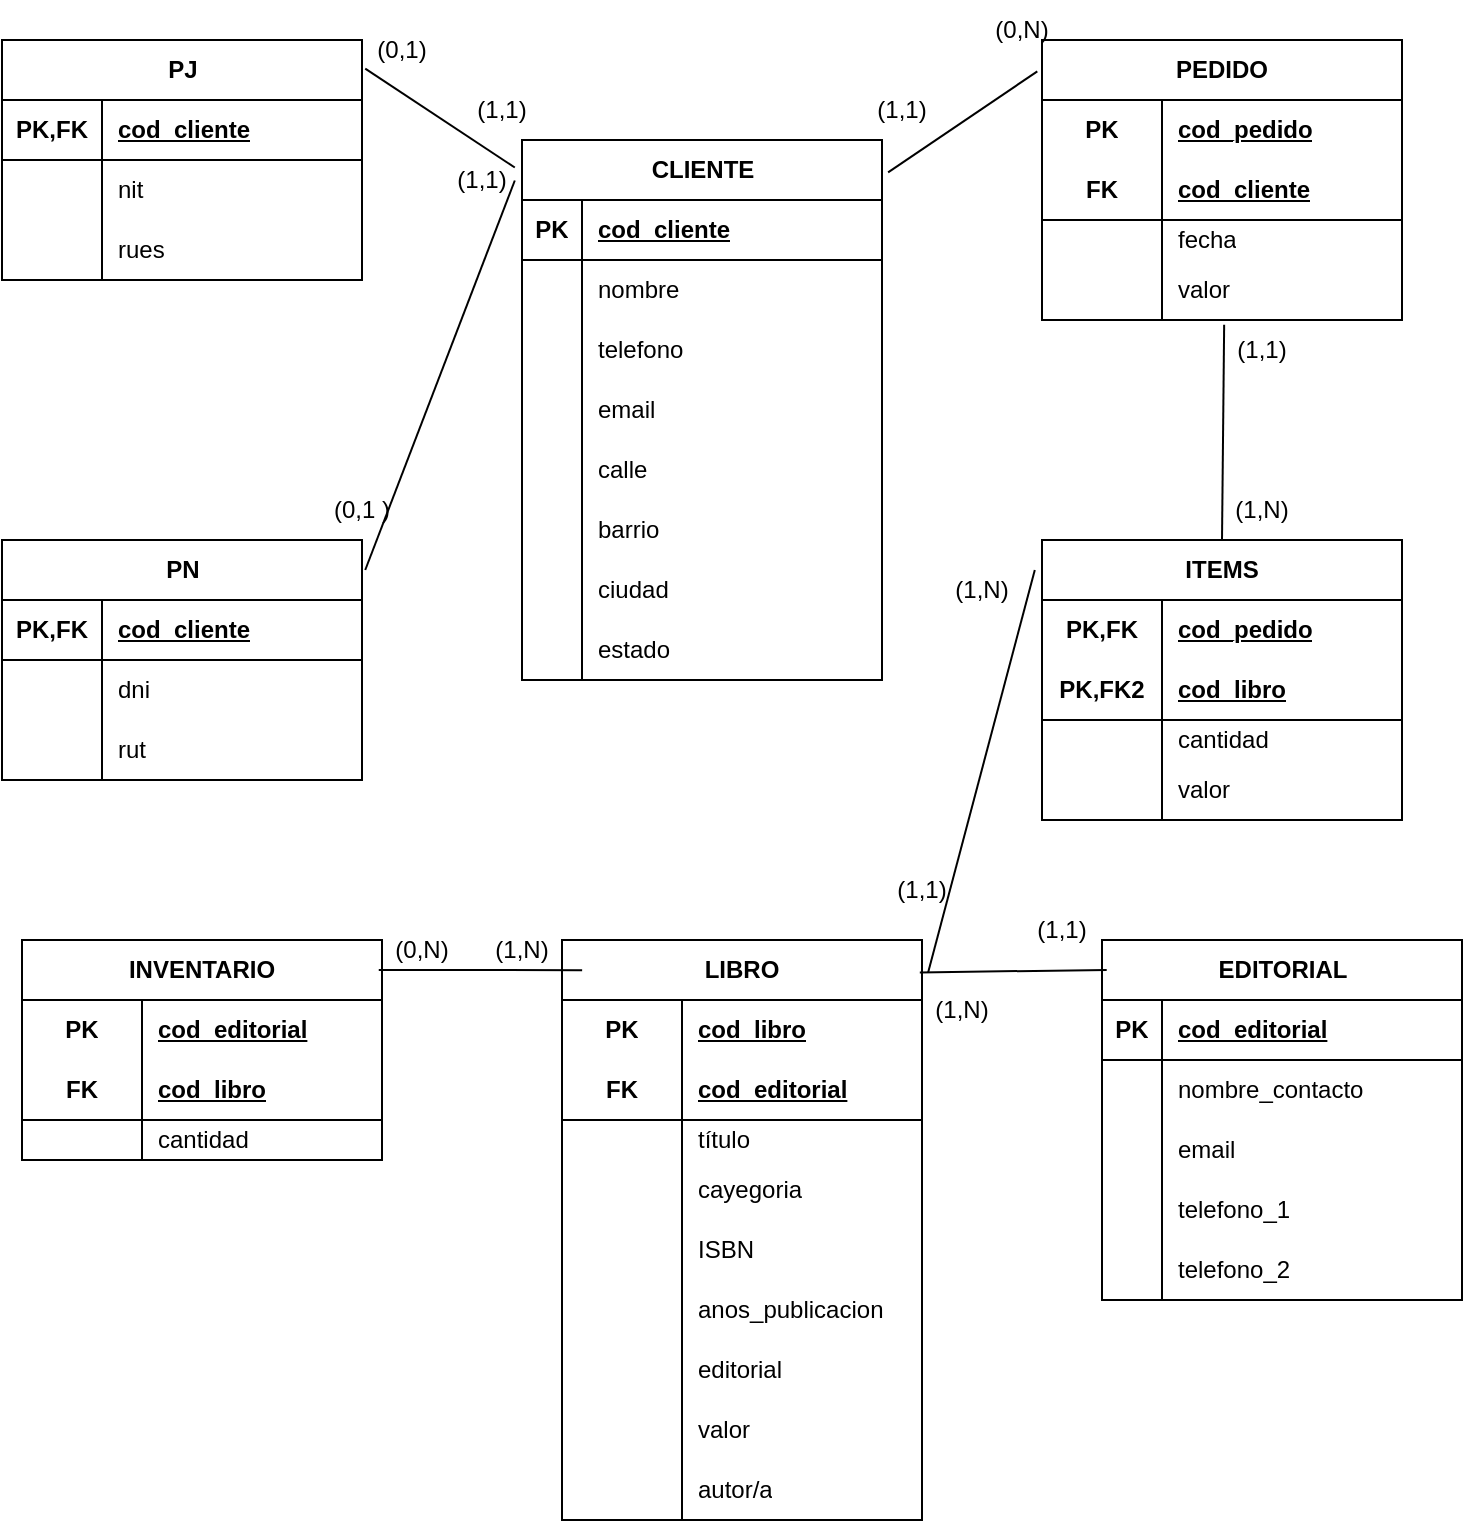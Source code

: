 <mxfile version="28.0.9">
  <diagram name="Página-1" id="oWGgOqXG4Uks6V0pX7O-">
    <mxGraphModel dx="1171" dy="1021" grid="1" gridSize="10" guides="1" tooltips="1" connect="1" arrows="1" fold="1" page="1" pageScale="1" pageWidth="827" pageHeight="1169" math="0" shadow="0">
      <root>
        <mxCell id="0" />
        <mxCell id="1" parent="0" />
        <mxCell id="jvteJVhGl-BHIWlicKoa-1" value="CLIENTE" style="shape=table;startSize=30;container=1;collapsible=1;childLayout=tableLayout;fixedRows=1;rowLines=0;fontStyle=1;align=center;resizeLast=1;html=1;" parent="1" vertex="1">
          <mxGeometry x="330" y="280" width="180" height="270" as="geometry" />
        </mxCell>
        <mxCell id="jvteJVhGl-BHIWlicKoa-2" value="" style="shape=tableRow;horizontal=0;startSize=0;swimlaneHead=0;swimlaneBody=0;fillColor=none;collapsible=0;dropTarget=0;points=[[0,0.5],[1,0.5]];portConstraint=eastwest;top=0;left=0;right=0;bottom=1;" parent="jvteJVhGl-BHIWlicKoa-1" vertex="1">
          <mxGeometry y="30" width="180" height="30" as="geometry" />
        </mxCell>
        <mxCell id="jvteJVhGl-BHIWlicKoa-3" value="PK" style="shape=partialRectangle;connectable=0;fillColor=none;top=0;left=0;bottom=0;right=0;fontStyle=1;overflow=hidden;whiteSpace=wrap;html=1;" parent="jvteJVhGl-BHIWlicKoa-2" vertex="1">
          <mxGeometry width="30" height="30" as="geometry">
            <mxRectangle width="30" height="30" as="alternateBounds" />
          </mxGeometry>
        </mxCell>
        <mxCell id="jvteJVhGl-BHIWlicKoa-4" value="cod_cliente" style="shape=partialRectangle;connectable=0;fillColor=none;top=0;left=0;bottom=0;right=0;align=left;spacingLeft=6;fontStyle=5;overflow=hidden;whiteSpace=wrap;html=1;" parent="jvteJVhGl-BHIWlicKoa-2" vertex="1">
          <mxGeometry x="30" width="150" height="30" as="geometry">
            <mxRectangle width="150" height="30" as="alternateBounds" />
          </mxGeometry>
        </mxCell>
        <mxCell id="jvteJVhGl-BHIWlicKoa-5" value="" style="shape=tableRow;horizontal=0;startSize=0;swimlaneHead=0;swimlaneBody=0;fillColor=none;collapsible=0;dropTarget=0;points=[[0,0.5],[1,0.5]];portConstraint=eastwest;top=0;left=0;right=0;bottom=0;" parent="jvteJVhGl-BHIWlicKoa-1" vertex="1">
          <mxGeometry y="60" width="180" height="30" as="geometry" />
        </mxCell>
        <mxCell id="jvteJVhGl-BHIWlicKoa-6" value="" style="shape=partialRectangle;connectable=0;fillColor=none;top=0;left=0;bottom=0;right=0;editable=1;overflow=hidden;whiteSpace=wrap;html=1;" parent="jvteJVhGl-BHIWlicKoa-5" vertex="1">
          <mxGeometry width="30" height="30" as="geometry">
            <mxRectangle width="30" height="30" as="alternateBounds" />
          </mxGeometry>
        </mxCell>
        <mxCell id="jvteJVhGl-BHIWlicKoa-7" value="nombre" style="shape=partialRectangle;connectable=0;fillColor=none;top=0;left=0;bottom=0;right=0;align=left;spacingLeft=6;overflow=hidden;whiteSpace=wrap;html=1;" parent="jvteJVhGl-BHIWlicKoa-5" vertex="1">
          <mxGeometry x="30" width="150" height="30" as="geometry">
            <mxRectangle width="150" height="30" as="alternateBounds" />
          </mxGeometry>
        </mxCell>
        <mxCell id="jvteJVhGl-BHIWlicKoa-8" value="" style="shape=tableRow;horizontal=0;startSize=0;swimlaneHead=0;swimlaneBody=0;fillColor=none;collapsible=0;dropTarget=0;points=[[0,0.5],[1,0.5]];portConstraint=eastwest;top=0;left=0;right=0;bottom=0;" parent="jvteJVhGl-BHIWlicKoa-1" vertex="1">
          <mxGeometry y="90" width="180" height="30" as="geometry" />
        </mxCell>
        <mxCell id="jvteJVhGl-BHIWlicKoa-9" value="" style="shape=partialRectangle;connectable=0;fillColor=none;top=0;left=0;bottom=0;right=0;editable=1;overflow=hidden;whiteSpace=wrap;html=1;" parent="jvteJVhGl-BHIWlicKoa-8" vertex="1">
          <mxGeometry width="30" height="30" as="geometry">
            <mxRectangle width="30" height="30" as="alternateBounds" />
          </mxGeometry>
        </mxCell>
        <mxCell id="jvteJVhGl-BHIWlicKoa-10" value="telefono" style="shape=partialRectangle;connectable=0;fillColor=none;top=0;left=0;bottom=0;right=0;align=left;spacingLeft=6;overflow=hidden;whiteSpace=wrap;html=1;" parent="jvteJVhGl-BHIWlicKoa-8" vertex="1">
          <mxGeometry x="30" width="150" height="30" as="geometry">
            <mxRectangle width="150" height="30" as="alternateBounds" />
          </mxGeometry>
        </mxCell>
        <mxCell id="jvteJVhGl-BHIWlicKoa-11" value="" style="shape=tableRow;horizontal=0;startSize=0;swimlaneHead=0;swimlaneBody=0;fillColor=none;collapsible=0;dropTarget=0;points=[[0,0.5],[1,0.5]];portConstraint=eastwest;top=0;left=0;right=0;bottom=0;" parent="jvteJVhGl-BHIWlicKoa-1" vertex="1">
          <mxGeometry y="120" width="180" height="30" as="geometry" />
        </mxCell>
        <mxCell id="jvteJVhGl-BHIWlicKoa-12" value="" style="shape=partialRectangle;connectable=0;fillColor=none;top=0;left=0;bottom=0;right=0;editable=1;overflow=hidden;whiteSpace=wrap;html=1;" parent="jvteJVhGl-BHIWlicKoa-11" vertex="1">
          <mxGeometry width="30" height="30" as="geometry">
            <mxRectangle width="30" height="30" as="alternateBounds" />
          </mxGeometry>
        </mxCell>
        <mxCell id="jvteJVhGl-BHIWlicKoa-13" value="email" style="shape=partialRectangle;connectable=0;fillColor=none;top=0;left=0;bottom=0;right=0;align=left;spacingLeft=6;overflow=hidden;whiteSpace=wrap;html=1;" parent="jvteJVhGl-BHIWlicKoa-11" vertex="1">
          <mxGeometry x="30" width="150" height="30" as="geometry">
            <mxRectangle width="150" height="30" as="alternateBounds" />
          </mxGeometry>
        </mxCell>
        <mxCell id="jvteJVhGl-BHIWlicKoa-14" style="shape=tableRow;horizontal=0;startSize=0;swimlaneHead=0;swimlaneBody=0;fillColor=none;collapsible=0;dropTarget=0;points=[[0,0.5],[1,0.5]];portConstraint=eastwest;top=0;left=0;right=0;bottom=0;" parent="jvteJVhGl-BHIWlicKoa-1" vertex="1">
          <mxGeometry y="150" width="180" height="30" as="geometry" />
        </mxCell>
        <mxCell id="jvteJVhGl-BHIWlicKoa-15" style="shape=partialRectangle;connectable=0;fillColor=none;top=0;left=0;bottom=0;right=0;editable=1;overflow=hidden;whiteSpace=wrap;html=1;" parent="jvteJVhGl-BHIWlicKoa-14" vertex="1">
          <mxGeometry width="30" height="30" as="geometry">
            <mxRectangle width="30" height="30" as="alternateBounds" />
          </mxGeometry>
        </mxCell>
        <mxCell id="jvteJVhGl-BHIWlicKoa-16" value="calle" style="shape=partialRectangle;connectable=0;fillColor=none;top=0;left=0;bottom=0;right=0;align=left;spacingLeft=6;overflow=hidden;whiteSpace=wrap;html=1;" parent="jvteJVhGl-BHIWlicKoa-14" vertex="1">
          <mxGeometry x="30" width="150" height="30" as="geometry">
            <mxRectangle width="150" height="30" as="alternateBounds" />
          </mxGeometry>
        </mxCell>
        <mxCell id="jvteJVhGl-BHIWlicKoa-17" style="shape=tableRow;horizontal=0;startSize=0;swimlaneHead=0;swimlaneBody=0;fillColor=none;collapsible=0;dropTarget=0;points=[[0,0.5],[1,0.5]];portConstraint=eastwest;top=0;left=0;right=0;bottom=0;" parent="jvteJVhGl-BHIWlicKoa-1" vertex="1">
          <mxGeometry y="180" width="180" height="30" as="geometry" />
        </mxCell>
        <mxCell id="jvteJVhGl-BHIWlicKoa-18" style="shape=partialRectangle;connectable=0;fillColor=none;top=0;left=0;bottom=0;right=0;editable=1;overflow=hidden;whiteSpace=wrap;html=1;" parent="jvteJVhGl-BHIWlicKoa-17" vertex="1">
          <mxGeometry width="30" height="30" as="geometry">
            <mxRectangle width="30" height="30" as="alternateBounds" />
          </mxGeometry>
        </mxCell>
        <mxCell id="jvteJVhGl-BHIWlicKoa-19" value="barrio" style="shape=partialRectangle;connectable=0;fillColor=none;top=0;left=0;bottom=0;right=0;align=left;spacingLeft=6;overflow=hidden;whiteSpace=wrap;html=1;" parent="jvteJVhGl-BHIWlicKoa-17" vertex="1">
          <mxGeometry x="30" width="150" height="30" as="geometry">
            <mxRectangle width="150" height="30" as="alternateBounds" />
          </mxGeometry>
        </mxCell>
        <mxCell id="jvteJVhGl-BHIWlicKoa-20" style="shape=tableRow;horizontal=0;startSize=0;swimlaneHead=0;swimlaneBody=0;fillColor=none;collapsible=0;dropTarget=0;points=[[0,0.5],[1,0.5]];portConstraint=eastwest;top=0;left=0;right=0;bottom=0;" parent="jvteJVhGl-BHIWlicKoa-1" vertex="1">
          <mxGeometry y="210" width="180" height="30" as="geometry" />
        </mxCell>
        <mxCell id="jvteJVhGl-BHIWlicKoa-21" style="shape=partialRectangle;connectable=0;fillColor=none;top=0;left=0;bottom=0;right=0;editable=1;overflow=hidden;whiteSpace=wrap;html=1;" parent="jvteJVhGl-BHIWlicKoa-20" vertex="1">
          <mxGeometry width="30" height="30" as="geometry">
            <mxRectangle width="30" height="30" as="alternateBounds" />
          </mxGeometry>
        </mxCell>
        <mxCell id="jvteJVhGl-BHIWlicKoa-22" value="ciudad" style="shape=partialRectangle;connectable=0;fillColor=none;top=0;left=0;bottom=0;right=0;align=left;spacingLeft=6;overflow=hidden;whiteSpace=wrap;html=1;" parent="jvteJVhGl-BHIWlicKoa-20" vertex="1">
          <mxGeometry x="30" width="150" height="30" as="geometry">
            <mxRectangle width="150" height="30" as="alternateBounds" />
          </mxGeometry>
        </mxCell>
        <mxCell id="jvteJVhGl-BHIWlicKoa-23" style="shape=tableRow;horizontal=0;startSize=0;swimlaneHead=0;swimlaneBody=0;fillColor=none;collapsible=0;dropTarget=0;points=[[0,0.5],[1,0.5]];portConstraint=eastwest;top=0;left=0;right=0;bottom=0;" parent="jvteJVhGl-BHIWlicKoa-1" vertex="1">
          <mxGeometry y="240" width="180" height="30" as="geometry" />
        </mxCell>
        <mxCell id="jvteJVhGl-BHIWlicKoa-24" style="shape=partialRectangle;connectable=0;fillColor=none;top=0;left=0;bottom=0;right=0;editable=1;overflow=hidden;whiteSpace=wrap;html=1;" parent="jvteJVhGl-BHIWlicKoa-23" vertex="1">
          <mxGeometry width="30" height="30" as="geometry">
            <mxRectangle width="30" height="30" as="alternateBounds" />
          </mxGeometry>
        </mxCell>
        <mxCell id="jvteJVhGl-BHIWlicKoa-25" value="estado" style="shape=partialRectangle;connectable=0;fillColor=none;top=0;left=0;bottom=0;right=0;align=left;spacingLeft=6;overflow=hidden;whiteSpace=wrap;html=1;" parent="jvteJVhGl-BHIWlicKoa-23" vertex="1">
          <mxGeometry x="30" width="150" height="30" as="geometry">
            <mxRectangle width="150" height="30" as="alternateBounds" />
          </mxGeometry>
        </mxCell>
        <mxCell id="jvteJVhGl-BHIWlicKoa-26" value="EDITORIAL" style="shape=table;startSize=30;container=1;collapsible=1;childLayout=tableLayout;fixedRows=1;rowLines=0;fontStyle=1;align=center;resizeLast=1;html=1;" parent="1" vertex="1">
          <mxGeometry x="620" y="680" width="180" height="180" as="geometry" />
        </mxCell>
        <mxCell id="jvteJVhGl-BHIWlicKoa-27" value="" style="shape=tableRow;horizontal=0;startSize=0;swimlaneHead=0;swimlaneBody=0;fillColor=none;collapsible=0;dropTarget=0;points=[[0,0.5],[1,0.5]];portConstraint=eastwest;top=0;left=0;right=0;bottom=1;" parent="jvteJVhGl-BHIWlicKoa-26" vertex="1">
          <mxGeometry y="30" width="180" height="30" as="geometry" />
        </mxCell>
        <mxCell id="jvteJVhGl-BHIWlicKoa-28" value="PK" style="shape=partialRectangle;connectable=0;fillColor=none;top=0;left=0;bottom=0;right=0;fontStyle=1;overflow=hidden;whiteSpace=wrap;html=1;" parent="jvteJVhGl-BHIWlicKoa-27" vertex="1">
          <mxGeometry width="30" height="30" as="geometry">
            <mxRectangle width="30" height="30" as="alternateBounds" />
          </mxGeometry>
        </mxCell>
        <mxCell id="jvteJVhGl-BHIWlicKoa-29" value="cod_editorial" style="shape=partialRectangle;connectable=0;fillColor=none;top=0;left=0;bottom=0;right=0;align=left;spacingLeft=6;fontStyle=5;overflow=hidden;whiteSpace=wrap;html=1;" parent="jvteJVhGl-BHIWlicKoa-27" vertex="1">
          <mxGeometry x="30" width="150" height="30" as="geometry">
            <mxRectangle width="150" height="30" as="alternateBounds" />
          </mxGeometry>
        </mxCell>
        <mxCell id="jvteJVhGl-BHIWlicKoa-30" value="" style="shape=tableRow;horizontal=0;startSize=0;swimlaneHead=0;swimlaneBody=0;fillColor=none;collapsible=0;dropTarget=0;points=[[0,0.5],[1,0.5]];portConstraint=eastwest;top=0;left=0;right=0;bottom=0;" parent="jvteJVhGl-BHIWlicKoa-26" vertex="1">
          <mxGeometry y="60" width="180" height="30" as="geometry" />
        </mxCell>
        <mxCell id="jvteJVhGl-BHIWlicKoa-31" value="" style="shape=partialRectangle;connectable=0;fillColor=none;top=0;left=0;bottom=0;right=0;editable=1;overflow=hidden;whiteSpace=wrap;html=1;" parent="jvteJVhGl-BHIWlicKoa-30" vertex="1">
          <mxGeometry width="30" height="30" as="geometry">
            <mxRectangle width="30" height="30" as="alternateBounds" />
          </mxGeometry>
        </mxCell>
        <mxCell id="jvteJVhGl-BHIWlicKoa-32" value="nombre_contacto" style="shape=partialRectangle;connectable=0;fillColor=none;top=0;left=0;bottom=0;right=0;align=left;spacingLeft=6;overflow=hidden;whiteSpace=wrap;html=1;" parent="jvteJVhGl-BHIWlicKoa-30" vertex="1">
          <mxGeometry x="30" width="150" height="30" as="geometry">
            <mxRectangle width="150" height="30" as="alternateBounds" />
          </mxGeometry>
        </mxCell>
        <mxCell id="jvteJVhGl-BHIWlicKoa-33" value="" style="shape=tableRow;horizontal=0;startSize=0;swimlaneHead=0;swimlaneBody=0;fillColor=none;collapsible=0;dropTarget=0;points=[[0,0.5],[1,0.5]];portConstraint=eastwest;top=0;left=0;right=0;bottom=0;" parent="jvteJVhGl-BHIWlicKoa-26" vertex="1">
          <mxGeometry y="90" width="180" height="30" as="geometry" />
        </mxCell>
        <mxCell id="jvteJVhGl-BHIWlicKoa-34" value="" style="shape=partialRectangle;connectable=0;fillColor=none;top=0;left=0;bottom=0;right=0;editable=1;overflow=hidden;whiteSpace=wrap;html=1;" parent="jvteJVhGl-BHIWlicKoa-33" vertex="1">
          <mxGeometry width="30" height="30" as="geometry">
            <mxRectangle width="30" height="30" as="alternateBounds" />
          </mxGeometry>
        </mxCell>
        <mxCell id="jvteJVhGl-BHIWlicKoa-35" value="email" style="shape=partialRectangle;connectable=0;fillColor=none;top=0;left=0;bottom=0;right=0;align=left;spacingLeft=6;overflow=hidden;whiteSpace=wrap;html=1;" parent="jvteJVhGl-BHIWlicKoa-33" vertex="1">
          <mxGeometry x="30" width="150" height="30" as="geometry">
            <mxRectangle width="150" height="30" as="alternateBounds" />
          </mxGeometry>
        </mxCell>
        <mxCell id="jvteJVhGl-BHIWlicKoa-36" value="" style="shape=tableRow;horizontal=0;startSize=0;swimlaneHead=0;swimlaneBody=0;fillColor=none;collapsible=0;dropTarget=0;points=[[0,0.5],[1,0.5]];portConstraint=eastwest;top=0;left=0;right=0;bottom=0;" parent="jvteJVhGl-BHIWlicKoa-26" vertex="1">
          <mxGeometry y="120" width="180" height="30" as="geometry" />
        </mxCell>
        <mxCell id="jvteJVhGl-BHIWlicKoa-37" value="" style="shape=partialRectangle;connectable=0;fillColor=none;top=0;left=0;bottom=0;right=0;editable=1;overflow=hidden;whiteSpace=wrap;html=1;" parent="jvteJVhGl-BHIWlicKoa-36" vertex="1">
          <mxGeometry width="30" height="30" as="geometry">
            <mxRectangle width="30" height="30" as="alternateBounds" />
          </mxGeometry>
        </mxCell>
        <mxCell id="jvteJVhGl-BHIWlicKoa-38" value="telefono_1" style="shape=partialRectangle;connectable=0;fillColor=none;top=0;left=0;bottom=0;right=0;align=left;spacingLeft=6;overflow=hidden;whiteSpace=wrap;html=1;" parent="jvteJVhGl-BHIWlicKoa-36" vertex="1">
          <mxGeometry x="30" width="150" height="30" as="geometry">
            <mxRectangle width="150" height="30" as="alternateBounds" />
          </mxGeometry>
        </mxCell>
        <mxCell id="jvteJVhGl-BHIWlicKoa-39" style="shape=tableRow;horizontal=0;startSize=0;swimlaneHead=0;swimlaneBody=0;fillColor=none;collapsible=0;dropTarget=0;points=[[0,0.5],[1,0.5]];portConstraint=eastwest;top=0;left=0;right=0;bottom=0;" parent="jvteJVhGl-BHIWlicKoa-26" vertex="1">
          <mxGeometry y="150" width="180" height="30" as="geometry" />
        </mxCell>
        <mxCell id="jvteJVhGl-BHIWlicKoa-40" style="shape=partialRectangle;connectable=0;fillColor=none;top=0;left=0;bottom=0;right=0;editable=1;overflow=hidden;whiteSpace=wrap;html=1;" parent="jvteJVhGl-BHIWlicKoa-39" vertex="1">
          <mxGeometry width="30" height="30" as="geometry">
            <mxRectangle width="30" height="30" as="alternateBounds" />
          </mxGeometry>
        </mxCell>
        <mxCell id="jvteJVhGl-BHIWlicKoa-41" value="telefono_2" style="shape=partialRectangle;connectable=0;fillColor=none;top=0;left=0;bottom=0;right=0;align=left;spacingLeft=6;overflow=hidden;whiteSpace=wrap;html=1;" parent="jvteJVhGl-BHIWlicKoa-39" vertex="1">
          <mxGeometry x="30" width="150" height="30" as="geometry">
            <mxRectangle width="150" height="30" as="alternateBounds" />
          </mxGeometry>
        </mxCell>
        <mxCell id="JFJkY_4xg85erCqW98FV-1" value="PEDIDO" style="shape=table;startSize=30;container=1;collapsible=1;childLayout=tableLayout;fixedRows=1;rowLines=0;fontStyle=1;align=center;resizeLast=1;html=1;whiteSpace=wrap;" parent="1" vertex="1">
          <mxGeometry x="590" y="230" width="180" height="140" as="geometry" />
        </mxCell>
        <mxCell id="JFJkY_4xg85erCqW98FV-2" value="" style="shape=tableRow;horizontal=0;startSize=0;swimlaneHead=0;swimlaneBody=0;fillColor=none;collapsible=0;dropTarget=0;points=[[0,0.5],[1,0.5]];portConstraint=eastwest;top=0;left=0;right=0;bottom=0;html=1;" parent="JFJkY_4xg85erCqW98FV-1" vertex="1">
          <mxGeometry y="30" width="180" height="30" as="geometry" />
        </mxCell>
        <mxCell id="JFJkY_4xg85erCqW98FV-3" value="PK" style="shape=partialRectangle;connectable=0;fillColor=none;top=0;left=0;bottom=0;right=0;fontStyle=1;overflow=hidden;html=1;whiteSpace=wrap;" parent="JFJkY_4xg85erCqW98FV-2" vertex="1">
          <mxGeometry width="60" height="30" as="geometry">
            <mxRectangle width="60" height="30" as="alternateBounds" />
          </mxGeometry>
        </mxCell>
        <mxCell id="JFJkY_4xg85erCqW98FV-4" value="cod_pedido" style="shape=partialRectangle;connectable=0;fillColor=none;top=0;left=0;bottom=0;right=0;align=left;spacingLeft=6;fontStyle=5;overflow=hidden;html=1;whiteSpace=wrap;" parent="JFJkY_4xg85erCqW98FV-2" vertex="1">
          <mxGeometry x="60" width="120" height="30" as="geometry">
            <mxRectangle width="120" height="30" as="alternateBounds" />
          </mxGeometry>
        </mxCell>
        <mxCell id="JFJkY_4xg85erCqW98FV-5" value="" style="shape=tableRow;horizontal=0;startSize=0;swimlaneHead=0;swimlaneBody=0;fillColor=none;collapsible=0;dropTarget=0;points=[[0,0.5],[1,0.5]];portConstraint=eastwest;top=0;left=0;right=0;bottom=1;html=1;" parent="JFJkY_4xg85erCqW98FV-1" vertex="1">
          <mxGeometry y="60" width="180" height="30" as="geometry" />
        </mxCell>
        <mxCell id="JFJkY_4xg85erCqW98FV-6" value="FK" style="shape=partialRectangle;connectable=0;fillColor=none;top=0;left=0;bottom=0;right=0;fontStyle=1;overflow=hidden;html=1;whiteSpace=wrap;" parent="JFJkY_4xg85erCqW98FV-5" vertex="1">
          <mxGeometry width="60" height="30" as="geometry">
            <mxRectangle width="60" height="30" as="alternateBounds" />
          </mxGeometry>
        </mxCell>
        <mxCell id="JFJkY_4xg85erCqW98FV-7" value="cod_cliente" style="shape=partialRectangle;connectable=0;fillColor=none;top=0;left=0;bottom=0;right=0;align=left;spacingLeft=6;fontStyle=5;overflow=hidden;html=1;whiteSpace=wrap;" parent="JFJkY_4xg85erCqW98FV-5" vertex="1">
          <mxGeometry x="60" width="120" height="30" as="geometry">
            <mxRectangle width="120" height="30" as="alternateBounds" />
          </mxGeometry>
        </mxCell>
        <mxCell id="JFJkY_4xg85erCqW98FV-8" value="" style="shape=tableRow;horizontal=0;startSize=0;swimlaneHead=0;swimlaneBody=0;fillColor=none;collapsible=0;dropTarget=0;points=[[0,0.5],[1,0.5]];portConstraint=eastwest;top=0;left=0;right=0;bottom=0;html=1;" parent="JFJkY_4xg85erCqW98FV-1" vertex="1">
          <mxGeometry y="90" width="180" height="20" as="geometry" />
        </mxCell>
        <mxCell id="JFJkY_4xg85erCqW98FV-9" value="" style="shape=partialRectangle;connectable=0;fillColor=none;top=0;left=0;bottom=0;right=0;editable=1;overflow=hidden;html=1;whiteSpace=wrap;" parent="JFJkY_4xg85erCqW98FV-8" vertex="1">
          <mxGeometry width="60" height="20" as="geometry">
            <mxRectangle width="60" height="20" as="alternateBounds" />
          </mxGeometry>
        </mxCell>
        <mxCell id="JFJkY_4xg85erCqW98FV-10" value="fecha" style="shape=partialRectangle;connectable=0;fillColor=none;top=0;left=0;bottom=0;right=0;align=left;spacingLeft=6;overflow=hidden;html=1;whiteSpace=wrap;" parent="JFJkY_4xg85erCqW98FV-8" vertex="1">
          <mxGeometry x="60" width="120" height="20" as="geometry">
            <mxRectangle width="120" height="20" as="alternateBounds" />
          </mxGeometry>
        </mxCell>
        <mxCell id="JFJkY_4xg85erCqW98FV-11" value="" style="shape=tableRow;horizontal=0;startSize=0;swimlaneHead=0;swimlaneBody=0;fillColor=none;collapsible=0;dropTarget=0;points=[[0,0.5],[1,0.5]];portConstraint=eastwest;top=0;left=0;right=0;bottom=0;html=1;" parent="JFJkY_4xg85erCqW98FV-1" vertex="1">
          <mxGeometry y="110" width="180" height="30" as="geometry" />
        </mxCell>
        <mxCell id="JFJkY_4xg85erCqW98FV-12" value="" style="shape=partialRectangle;connectable=0;fillColor=none;top=0;left=0;bottom=0;right=0;editable=1;overflow=hidden;html=1;whiteSpace=wrap;" parent="JFJkY_4xg85erCqW98FV-11" vertex="1">
          <mxGeometry width="60" height="30" as="geometry">
            <mxRectangle width="60" height="30" as="alternateBounds" />
          </mxGeometry>
        </mxCell>
        <mxCell id="JFJkY_4xg85erCqW98FV-13" value="valor" style="shape=partialRectangle;connectable=0;fillColor=none;top=0;left=0;bottom=0;right=0;align=left;spacingLeft=6;overflow=hidden;html=1;whiteSpace=wrap;" parent="JFJkY_4xg85erCqW98FV-11" vertex="1">
          <mxGeometry x="60" width="120" height="30" as="geometry">
            <mxRectangle width="120" height="30" as="alternateBounds" />
          </mxGeometry>
        </mxCell>
        <mxCell id="JFJkY_4xg85erCqW98FV-14" value="LIBRO" style="shape=table;startSize=30;container=1;collapsible=1;childLayout=tableLayout;fixedRows=1;rowLines=0;fontStyle=1;align=center;resizeLast=1;html=1;whiteSpace=wrap;" parent="1" vertex="1">
          <mxGeometry x="350" y="680" width="180" height="290" as="geometry" />
        </mxCell>
        <mxCell id="JFJkY_4xg85erCqW98FV-15" value="" style="shape=tableRow;horizontal=0;startSize=0;swimlaneHead=0;swimlaneBody=0;fillColor=none;collapsible=0;dropTarget=0;points=[[0,0.5],[1,0.5]];portConstraint=eastwest;top=0;left=0;right=0;bottom=0;html=1;" parent="JFJkY_4xg85erCqW98FV-14" vertex="1">
          <mxGeometry y="30" width="180" height="30" as="geometry" />
        </mxCell>
        <mxCell id="JFJkY_4xg85erCqW98FV-16" value="PK" style="shape=partialRectangle;connectable=0;fillColor=none;top=0;left=0;bottom=0;right=0;fontStyle=1;overflow=hidden;html=1;whiteSpace=wrap;" parent="JFJkY_4xg85erCqW98FV-15" vertex="1">
          <mxGeometry width="60" height="30" as="geometry">
            <mxRectangle width="60" height="30" as="alternateBounds" />
          </mxGeometry>
        </mxCell>
        <mxCell id="JFJkY_4xg85erCqW98FV-17" value="cod_libro" style="shape=partialRectangle;connectable=0;fillColor=none;top=0;left=0;bottom=0;right=0;align=left;spacingLeft=6;fontStyle=5;overflow=hidden;html=1;whiteSpace=wrap;" parent="JFJkY_4xg85erCqW98FV-15" vertex="1">
          <mxGeometry x="60" width="120" height="30" as="geometry">
            <mxRectangle width="120" height="30" as="alternateBounds" />
          </mxGeometry>
        </mxCell>
        <mxCell id="JFJkY_4xg85erCqW98FV-18" value="" style="shape=tableRow;horizontal=0;startSize=0;swimlaneHead=0;swimlaneBody=0;fillColor=none;collapsible=0;dropTarget=0;points=[[0,0.5],[1,0.5]];portConstraint=eastwest;top=0;left=0;right=0;bottom=1;html=1;" parent="JFJkY_4xg85erCqW98FV-14" vertex="1">
          <mxGeometry y="60" width="180" height="30" as="geometry" />
        </mxCell>
        <mxCell id="JFJkY_4xg85erCqW98FV-19" value="FK" style="shape=partialRectangle;connectable=0;fillColor=none;top=0;left=0;bottom=0;right=0;fontStyle=1;overflow=hidden;html=1;whiteSpace=wrap;" parent="JFJkY_4xg85erCqW98FV-18" vertex="1">
          <mxGeometry width="60" height="30" as="geometry">
            <mxRectangle width="60" height="30" as="alternateBounds" />
          </mxGeometry>
        </mxCell>
        <mxCell id="JFJkY_4xg85erCqW98FV-20" value="cod_editorial" style="shape=partialRectangle;connectable=0;fillColor=none;top=0;left=0;bottom=0;right=0;align=left;spacingLeft=6;fontStyle=5;overflow=hidden;html=1;whiteSpace=wrap;" parent="JFJkY_4xg85erCqW98FV-18" vertex="1">
          <mxGeometry x="60" width="120" height="30" as="geometry">
            <mxRectangle width="120" height="30" as="alternateBounds" />
          </mxGeometry>
        </mxCell>
        <mxCell id="JFJkY_4xg85erCqW98FV-21" value="" style="shape=tableRow;horizontal=0;startSize=0;swimlaneHead=0;swimlaneBody=0;fillColor=none;collapsible=0;dropTarget=0;points=[[0,0.5],[1,0.5]];portConstraint=eastwest;top=0;left=0;right=0;bottom=0;html=1;" parent="JFJkY_4xg85erCqW98FV-14" vertex="1">
          <mxGeometry y="90" width="180" height="20" as="geometry" />
        </mxCell>
        <mxCell id="JFJkY_4xg85erCqW98FV-22" value="" style="shape=partialRectangle;connectable=0;fillColor=none;top=0;left=0;bottom=0;right=0;editable=1;overflow=hidden;html=1;whiteSpace=wrap;" parent="JFJkY_4xg85erCqW98FV-21" vertex="1">
          <mxGeometry width="60" height="20" as="geometry">
            <mxRectangle width="60" height="20" as="alternateBounds" />
          </mxGeometry>
        </mxCell>
        <mxCell id="JFJkY_4xg85erCqW98FV-23" value="título" style="shape=partialRectangle;connectable=0;fillColor=none;top=0;left=0;bottom=0;right=0;align=left;spacingLeft=6;overflow=hidden;html=1;whiteSpace=wrap;" parent="JFJkY_4xg85erCqW98FV-21" vertex="1">
          <mxGeometry x="60" width="120" height="20" as="geometry">
            <mxRectangle width="120" height="20" as="alternateBounds" />
          </mxGeometry>
        </mxCell>
        <mxCell id="JFJkY_4xg85erCqW98FV-24" value="" style="shape=tableRow;horizontal=0;startSize=0;swimlaneHead=0;swimlaneBody=0;fillColor=none;collapsible=0;dropTarget=0;points=[[0,0.5],[1,0.5]];portConstraint=eastwest;top=0;left=0;right=0;bottom=0;html=1;" parent="JFJkY_4xg85erCqW98FV-14" vertex="1">
          <mxGeometry y="110" width="180" height="30" as="geometry" />
        </mxCell>
        <mxCell id="JFJkY_4xg85erCqW98FV-25" value="" style="shape=partialRectangle;connectable=0;fillColor=none;top=0;left=0;bottom=0;right=0;editable=1;overflow=hidden;html=1;whiteSpace=wrap;" parent="JFJkY_4xg85erCqW98FV-24" vertex="1">
          <mxGeometry width="60" height="30" as="geometry">
            <mxRectangle width="60" height="30" as="alternateBounds" />
          </mxGeometry>
        </mxCell>
        <mxCell id="JFJkY_4xg85erCqW98FV-26" value="cayegoria" style="shape=partialRectangle;connectable=0;fillColor=none;top=0;left=0;bottom=0;right=0;align=left;spacingLeft=6;overflow=hidden;html=1;whiteSpace=wrap;" parent="JFJkY_4xg85erCqW98FV-24" vertex="1">
          <mxGeometry x="60" width="120" height="30" as="geometry">
            <mxRectangle width="120" height="30" as="alternateBounds" />
          </mxGeometry>
        </mxCell>
        <mxCell id="JFJkY_4xg85erCqW98FV-27" style="shape=tableRow;horizontal=0;startSize=0;swimlaneHead=0;swimlaneBody=0;fillColor=none;collapsible=0;dropTarget=0;points=[[0,0.5],[1,0.5]];portConstraint=eastwest;top=0;left=0;right=0;bottom=0;html=1;" parent="JFJkY_4xg85erCqW98FV-14" vertex="1">
          <mxGeometry y="140" width="180" height="30" as="geometry" />
        </mxCell>
        <mxCell id="JFJkY_4xg85erCqW98FV-28" style="shape=partialRectangle;connectable=0;fillColor=none;top=0;left=0;bottom=0;right=0;editable=1;overflow=hidden;html=1;whiteSpace=wrap;" parent="JFJkY_4xg85erCqW98FV-27" vertex="1">
          <mxGeometry width="60" height="30" as="geometry">
            <mxRectangle width="60" height="30" as="alternateBounds" />
          </mxGeometry>
        </mxCell>
        <mxCell id="JFJkY_4xg85erCqW98FV-29" value="ISBN" style="shape=partialRectangle;connectable=0;fillColor=none;top=0;left=0;bottom=0;right=0;align=left;spacingLeft=6;overflow=hidden;html=1;whiteSpace=wrap;" parent="JFJkY_4xg85erCqW98FV-27" vertex="1">
          <mxGeometry x="60" width="120" height="30" as="geometry">
            <mxRectangle width="120" height="30" as="alternateBounds" />
          </mxGeometry>
        </mxCell>
        <mxCell id="JFJkY_4xg85erCqW98FV-30" style="shape=tableRow;horizontal=0;startSize=0;swimlaneHead=0;swimlaneBody=0;fillColor=none;collapsible=0;dropTarget=0;points=[[0,0.5],[1,0.5]];portConstraint=eastwest;top=0;left=0;right=0;bottom=0;html=1;" parent="JFJkY_4xg85erCqW98FV-14" vertex="1">
          <mxGeometry y="170" width="180" height="30" as="geometry" />
        </mxCell>
        <mxCell id="JFJkY_4xg85erCqW98FV-31" style="shape=partialRectangle;connectable=0;fillColor=none;top=0;left=0;bottom=0;right=0;editable=1;overflow=hidden;html=1;whiteSpace=wrap;" parent="JFJkY_4xg85erCqW98FV-30" vertex="1">
          <mxGeometry width="60" height="30" as="geometry">
            <mxRectangle width="60" height="30" as="alternateBounds" />
          </mxGeometry>
        </mxCell>
        <mxCell id="JFJkY_4xg85erCqW98FV-32" value="anos_publicacion" style="shape=partialRectangle;connectable=0;fillColor=none;top=0;left=0;bottom=0;right=0;align=left;spacingLeft=6;overflow=hidden;html=1;whiteSpace=wrap;" parent="JFJkY_4xg85erCqW98FV-30" vertex="1">
          <mxGeometry x="60" width="120" height="30" as="geometry">
            <mxRectangle width="120" height="30" as="alternateBounds" />
          </mxGeometry>
        </mxCell>
        <mxCell id="JFJkY_4xg85erCqW98FV-36" style="shape=tableRow;horizontal=0;startSize=0;swimlaneHead=0;swimlaneBody=0;fillColor=none;collapsible=0;dropTarget=0;points=[[0,0.5],[1,0.5]];portConstraint=eastwest;top=0;left=0;right=0;bottom=0;html=1;" parent="JFJkY_4xg85erCqW98FV-14" vertex="1">
          <mxGeometry y="200" width="180" height="30" as="geometry" />
        </mxCell>
        <mxCell id="JFJkY_4xg85erCqW98FV-37" style="shape=partialRectangle;connectable=0;fillColor=none;top=0;left=0;bottom=0;right=0;editable=1;overflow=hidden;html=1;whiteSpace=wrap;" parent="JFJkY_4xg85erCqW98FV-36" vertex="1">
          <mxGeometry width="60" height="30" as="geometry">
            <mxRectangle width="60" height="30" as="alternateBounds" />
          </mxGeometry>
        </mxCell>
        <mxCell id="JFJkY_4xg85erCqW98FV-38" value="editorial" style="shape=partialRectangle;connectable=0;fillColor=none;top=0;left=0;bottom=0;right=0;align=left;spacingLeft=6;overflow=hidden;html=1;whiteSpace=wrap;" parent="JFJkY_4xg85erCqW98FV-36" vertex="1">
          <mxGeometry x="60" width="120" height="30" as="geometry">
            <mxRectangle width="120" height="30" as="alternateBounds" />
          </mxGeometry>
        </mxCell>
        <mxCell id="JFJkY_4xg85erCqW98FV-39" style="shape=tableRow;horizontal=0;startSize=0;swimlaneHead=0;swimlaneBody=0;fillColor=none;collapsible=0;dropTarget=0;points=[[0,0.5],[1,0.5]];portConstraint=eastwest;top=0;left=0;right=0;bottom=0;html=1;" parent="JFJkY_4xg85erCqW98FV-14" vertex="1">
          <mxGeometry y="230" width="180" height="30" as="geometry" />
        </mxCell>
        <mxCell id="JFJkY_4xg85erCqW98FV-40" style="shape=partialRectangle;connectable=0;fillColor=none;top=0;left=0;bottom=0;right=0;editable=1;overflow=hidden;html=1;whiteSpace=wrap;" parent="JFJkY_4xg85erCqW98FV-39" vertex="1">
          <mxGeometry width="60" height="30" as="geometry">
            <mxRectangle width="60" height="30" as="alternateBounds" />
          </mxGeometry>
        </mxCell>
        <mxCell id="JFJkY_4xg85erCqW98FV-41" value="valor" style="shape=partialRectangle;connectable=0;fillColor=none;top=0;left=0;bottom=0;right=0;align=left;spacingLeft=6;overflow=hidden;html=1;whiteSpace=wrap;" parent="JFJkY_4xg85erCqW98FV-39" vertex="1">
          <mxGeometry x="60" width="120" height="30" as="geometry">
            <mxRectangle width="120" height="30" as="alternateBounds" />
          </mxGeometry>
        </mxCell>
        <mxCell id="JFJkY_4xg85erCqW98FV-42" style="shape=tableRow;horizontal=0;startSize=0;swimlaneHead=0;swimlaneBody=0;fillColor=none;collapsible=0;dropTarget=0;points=[[0,0.5],[1,0.5]];portConstraint=eastwest;top=0;left=0;right=0;bottom=0;html=1;" parent="JFJkY_4xg85erCqW98FV-14" vertex="1">
          <mxGeometry y="260" width="180" height="30" as="geometry" />
        </mxCell>
        <mxCell id="JFJkY_4xg85erCqW98FV-43" style="shape=partialRectangle;connectable=0;fillColor=none;top=0;left=0;bottom=0;right=0;editable=1;overflow=hidden;html=1;whiteSpace=wrap;" parent="JFJkY_4xg85erCqW98FV-42" vertex="1">
          <mxGeometry width="60" height="30" as="geometry">
            <mxRectangle width="60" height="30" as="alternateBounds" />
          </mxGeometry>
        </mxCell>
        <mxCell id="JFJkY_4xg85erCqW98FV-44" value="autor/a" style="shape=partialRectangle;connectable=0;fillColor=none;top=0;left=0;bottom=0;right=0;align=left;spacingLeft=6;overflow=hidden;html=1;whiteSpace=wrap;" parent="JFJkY_4xg85erCqW98FV-42" vertex="1">
          <mxGeometry x="60" width="120" height="30" as="geometry">
            <mxRectangle width="120" height="30" as="alternateBounds" />
          </mxGeometry>
        </mxCell>
        <mxCell id="JFJkY_4xg85erCqW98FV-45" value="INVENTARIO" style="shape=table;startSize=30;container=1;collapsible=1;childLayout=tableLayout;fixedRows=1;rowLines=0;fontStyle=1;align=center;resizeLast=1;html=1;whiteSpace=wrap;" parent="1" vertex="1">
          <mxGeometry x="80" y="680" width="180" height="110" as="geometry" />
        </mxCell>
        <mxCell id="JFJkY_4xg85erCqW98FV-46" value="" style="shape=tableRow;horizontal=0;startSize=0;swimlaneHead=0;swimlaneBody=0;fillColor=none;collapsible=0;dropTarget=0;points=[[0,0.5],[1,0.5]];portConstraint=eastwest;top=0;left=0;right=0;bottom=0;html=1;" parent="JFJkY_4xg85erCqW98FV-45" vertex="1">
          <mxGeometry y="30" width="180" height="30" as="geometry" />
        </mxCell>
        <mxCell id="JFJkY_4xg85erCqW98FV-47" value="PK" style="shape=partialRectangle;connectable=0;fillColor=none;top=0;left=0;bottom=0;right=0;fontStyle=1;overflow=hidden;html=1;whiteSpace=wrap;" parent="JFJkY_4xg85erCqW98FV-46" vertex="1">
          <mxGeometry width="60" height="30" as="geometry">
            <mxRectangle width="60" height="30" as="alternateBounds" />
          </mxGeometry>
        </mxCell>
        <mxCell id="JFJkY_4xg85erCqW98FV-48" value="cod_editorial" style="shape=partialRectangle;connectable=0;fillColor=none;top=0;left=0;bottom=0;right=0;align=left;spacingLeft=6;fontStyle=5;overflow=hidden;html=1;whiteSpace=wrap;" parent="JFJkY_4xg85erCqW98FV-46" vertex="1">
          <mxGeometry x="60" width="120" height="30" as="geometry">
            <mxRectangle width="120" height="30" as="alternateBounds" />
          </mxGeometry>
        </mxCell>
        <mxCell id="JFJkY_4xg85erCqW98FV-49" value="" style="shape=tableRow;horizontal=0;startSize=0;swimlaneHead=0;swimlaneBody=0;fillColor=none;collapsible=0;dropTarget=0;points=[[0,0.5],[1,0.5]];portConstraint=eastwest;top=0;left=0;right=0;bottom=1;html=1;" parent="JFJkY_4xg85erCqW98FV-45" vertex="1">
          <mxGeometry y="60" width="180" height="30" as="geometry" />
        </mxCell>
        <mxCell id="JFJkY_4xg85erCqW98FV-50" value="FK" style="shape=partialRectangle;connectable=0;fillColor=none;top=0;left=0;bottom=0;right=0;fontStyle=1;overflow=hidden;html=1;whiteSpace=wrap;" parent="JFJkY_4xg85erCqW98FV-49" vertex="1">
          <mxGeometry width="60" height="30" as="geometry">
            <mxRectangle width="60" height="30" as="alternateBounds" />
          </mxGeometry>
        </mxCell>
        <mxCell id="JFJkY_4xg85erCqW98FV-51" value="cod_libro" style="shape=partialRectangle;connectable=0;fillColor=none;top=0;left=0;bottom=0;right=0;align=left;spacingLeft=6;fontStyle=5;overflow=hidden;html=1;whiteSpace=wrap;" parent="JFJkY_4xg85erCqW98FV-49" vertex="1">
          <mxGeometry x="60" width="120" height="30" as="geometry">
            <mxRectangle width="120" height="30" as="alternateBounds" />
          </mxGeometry>
        </mxCell>
        <mxCell id="JFJkY_4xg85erCqW98FV-52" value="" style="shape=tableRow;horizontal=0;startSize=0;swimlaneHead=0;swimlaneBody=0;fillColor=none;collapsible=0;dropTarget=0;points=[[0,0.5],[1,0.5]];portConstraint=eastwest;top=0;left=0;right=0;bottom=0;html=1;" parent="JFJkY_4xg85erCqW98FV-45" vertex="1">
          <mxGeometry y="90" width="180" height="20" as="geometry" />
        </mxCell>
        <mxCell id="JFJkY_4xg85erCqW98FV-53" value="" style="shape=partialRectangle;connectable=0;fillColor=none;top=0;left=0;bottom=0;right=0;editable=1;overflow=hidden;html=1;whiteSpace=wrap;" parent="JFJkY_4xg85erCqW98FV-52" vertex="1">
          <mxGeometry width="60" height="20" as="geometry">
            <mxRectangle width="60" height="20" as="alternateBounds" />
          </mxGeometry>
        </mxCell>
        <mxCell id="JFJkY_4xg85erCqW98FV-54" value="cantidad" style="shape=partialRectangle;connectable=0;fillColor=none;top=0;left=0;bottom=0;right=0;align=left;spacingLeft=6;overflow=hidden;html=1;whiteSpace=wrap;" parent="JFJkY_4xg85erCqW98FV-52" vertex="1">
          <mxGeometry x="60" width="120" height="20" as="geometry">
            <mxRectangle width="120" height="20" as="alternateBounds" />
          </mxGeometry>
        </mxCell>
        <mxCell id="DKDy-mDxDQEtYON2G5Z5-1" value="PJ" style="shape=table;startSize=30;container=1;collapsible=1;childLayout=tableLayout;fixedRows=1;rowLines=0;fontStyle=1;align=center;resizeLast=1;html=1;" vertex="1" parent="1">
          <mxGeometry x="70" y="230" width="180" height="120" as="geometry" />
        </mxCell>
        <mxCell id="DKDy-mDxDQEtYON2G5Z5-2" value="" style="shape=tableRow;horizontal=0;startSize=0;swimlaneHead=0;swimlaneBody=0;fillColor=none;collapsible=0;dropTarget=0;points=[[0,0.5],[1,0.5]];portConstraint=eastwest;top=0;left=0;right=0;bottom=1;" vertex="1" parent="DKDy-mDxDQEtYON2G5Z5-1">
          <mxGeometry y="30" width="180" height="30" as="geometry" />
        </mxCell>
        <mxCell id="DKDy-mDxDQEtYON2G5Z5-3" value="PK,FK" style="shape=partialRectangle;connectable=0;fillColor=none;top=0;left=0;bottom=0;right=0;fontStyle=1;overflow=hidden;whiteSpace=wrap;html=1;" vertex="1" parent="DKDy-mDxDQEtYON2G5Z5-2">
          <mxGeometry width="50" height="30" as="geometry">
            <mxRectangle width="50" height="30" as="alternateBounds" />
          </mxGeometry>
        </mxCell>
        <mxCell id="DKDy-mDxDQEtYON2G5Z5-4" value="cod_cliente" style="shape=partialRectangle;connectable=0;fillColor=none;top=0;left=0;bottom=0;right=0;align=left;spacingLeft=6;fontStyle=5;overflow=hidden;whiteSpace=wrap;html=1;" vertex="1" parent="DKDy-mDxDQEtYON2G5Z5-2">
          <mxGeometry x="50" width="130" height="30" as="geometry">
            <mxRectangle width="130" height="30" as="alternateBounds" />
          </mxGeometry>
        </mxCell>
        <mxCell id="DKDy-mDxDQEtYON2G5Z5-5" value="" style="shape=tableRow;horizontal=0;startSize=0;swimlaneHead=0;swimlaneBody=0;fillColor=none;collapsible=0;dropTarget=0;points=[[0,0.5],[1,0.5]];portConstraint=eastwest;top=0;left=0;right=0;bottom=0;" vertex="1" parent="DKDy-mDxDQEtYON2G5Z5-1">
          <mxGeometry y="60" width="180" height="30" as="geometry" />
        </mxCell>
        <mxCell id="DKDy-mDxDQEtYON2G5Z5-6" value="" style="shape=partialRectangle;connectable=0;fillColor=none;top=0;left=0;bottom=0;right=0;editable=1;overflow=hidden;whiteSpace=wrap;html=1;" vertex="1" parent="DKDy-mDxDQEtYON2G5Z5-5">
          <mxGeometry width="50" height="30" as="geometry">
            <mxRectangle width="50" height="30" as="alternateBounds" />
          </mxGeometry>
        </mxCell>
        <mxCell id="DKDy-mDxDQEtYON2G5Z5-7" value="nit" style="shape=partialRectangle;connectable=0;fillColor=none;top=0;left=0;bottom=0;right=0;align=left;spacingLeft=6;overflow=hidden;whiteSpace=wrap;html=1;" vertex="1" parent="DKDy-mDxDQEtYON2G5Z5-5">
          <mxGeometry x="50" width="130" height="30" as="geometry">
            <mxRectangle width="130" height="30" as="alternateBounds" />
          </mxGeometry>
        </mxCell>
        <mxCell id="DKDy-mDxDQEtYON2G5Z5-8" value="" style="shape=tableRow;horizontal=0;startSize=0;swimlaneHead=0;swimlaneBody=0;fillColor=none;collapsible=0;dropTarget=0;points=[[0,0.5],[1,0.5]];portConstraint=eastwest;top=0;left=0;right=0;bottom=0;" vertex="1" parent="DKDy-mDxDQEtYON2G5Z5-1">
          <mxGeometry y="90" width="180" height="30" as="geometry" />
        </mxCell>
        <mxCell id="DKDy-mDxDQEtYON2G5Z5-9" value="" style="shape=partialRectangle;connectable=0;fillColor=none;top=0;left=0;bottom=0;right=0;editable=1;overflow=hidden;whiteSpace=wrap;html=1;" vertex="1" parent="DKDy-mDxDQEtYON2G5Z5-8">
          <mxGeometry width="50" height="30" as="geometry">
            <mxRectangle width="50" height="30" as="alternateBounds" />
          </mxGeometry>
        </mxCell>
        <mxCell id="DKDy-mDxDQEtYON2G5Z5-10" value="rues" style="shape=partialRectangle;connectable=0;fillColor=none;top=0;left=0;bottom=0;right=0;align=left;spacingLeft=6;overflow=hidden;whiteSpace=wrap;html=1;" vertex="1" parent="DKDy-mDxDQEtYON2G5Z5-8">
          <mxGeometry x="50" width="130" height="30" as="geometry">
            <mxRectangle width="130" height="30" as="alternateBounds" />
          </mxGeometry>
        </mxCell>
        <mxCell id="DKDy-mDxDQEtYON2G5Z5-26" value="PN" style="shape=table;startSize=30;container=1;collapsible=1;childLayout=tableLayout;fixedRows=1;rowLines=0;fontStyle=1;align=center;resizeLast=1;html=1;" vertex="1" parent="1">
          <mxGeometry x="70" y="480" width="180" height="120" as="geometry" />
        </mxCell>
        <mxCell id="DKDy-mDxDQEtYON2G5Z5-27" value="" style="shape=tableRow;horizontal=0;startSize=0;swimlaneHead=0;swimlaneBody=0;fillColor=none;collapsible=0;dropTarget=0;points=[[0,0.5],[1,0.5]];portConstraint=eastwest;top=0;left=0;right=0;bottom=1;" vertex="1" parent="DKDy-mDxDQEtYON2G5Z5-26">
          <mxGeometry y="30" width="180" height="30" as="geometry" />
        </mxCell>
        <mxCell id="DKDy-mDxDQEtYON2G5Z5-28" value="PK,FK" style="shape=partialRectangle;connectable=0;fillColor=none;top=0;left=0;bottom=0;right=0;fontStyle=1;overflow=hidden;whiteSpace=wrap;html=1;" vertex="1" parent="DKDy-mDxDQEtYON2G5Z5-27">
          <mxGeometry width="50" height="30" as="geometry">
            <mxRectangle width="50" height="30" as="alternateBounds" />
          </mxGeometry>
        </mxCell>
        <mxCell id="DKDy-mDxDQEtYON2G5Z5-29" value="cod_cliente" style="shape=partialRectangle;connectable=0;fillColor=none;top=0;left=0;bottom=0;right=0;align=left;spacingLeft=6;fontStyle=5;overflow=hidden;whiteSpace=wrap;html=1;" vertex="1" parent="DKDy-mDxDQEtYON2G5Z5-27">
          <mxGeometry x="50" width="130" height="30" as="geometry">
            <mxRectangle width="130" height="30" as="alternateBounds" />
          </mxGeometry>
        </mxCell>
        <mxCell id="DKDy-mDxDQEtYON2G5Z5-30" value="" style="shape=tableRow;horizontal=0;startSize=0;swimlaneHead=0;swimlaneBody=0;fillColor=none;collapsible=0;dropTarget=0;points=[[0,0.5],[1,0.5]];portConstraint=eastwest;top=0;left=0;right=0;bottom=0;" vertex="1" parent="DKDy-mDxDQEtYON2G5Z5-26">
          <mxGeometry y="60" width="180" height="30" as="geometry" />
        </mxCell>
        <mxCell id="DKDy-mDxDQEtYON2G5Z5-31" value="" style="shape=partialRectangle;connectable=0;fillColor=none;top=0;left=0;bottom=0;right=0;editable=1;overflow=hidden;whiteSpace=wrap;html=1;" vertex="1" parent="DKDy-mDxDQEtYON2G5Z5-30">
          <mxGeometry width="50" height="30" as="geometry">
            <mxRectangle width="50" height="30" as="alternateBounds" />
          </mxGeometry>
        </mxCell>
        <mxCell id="DKDy-mDxDQEtYON2G5Z5-32" value="dni" style="shape=partialRectangle;connectable=0;fillColor=none;top=0;left=0;bottom=0;right=0;align=left;spacingLeft=6;overflow=hidden;whiteSpace=wrap;html=1;" vertex="1" parent="DKDy-mDxDQEtYON2G5Z5-30">
          <mxGeometry x="50" width="130" height="30" as="geometry">
            <mxRectangle width="130" height="30" as="alternateBounds" />
          </mxGeometry>
        </mxCell>
        <mxCell id="DKDy-mDxDQEtYON2G5Z5-33" value="" style="shape=tableRow;horizontal=0;startSize=0;swimlaneHead=0;swimlaneBody=0;fillColor=none;collapsible=0;dropTarget=0;points=[[0,0.5],[1,0.5]];portConstraint=eastwest;top=0;left=0;right=0;bottom=0;" vertex="1" parent="DKDy-mDxDQEtYON2G5Z5-26">
          <mxGeometry y="90" width="180" height="30" as="geometry" />
        </mxCell>
        <mxCell id="DKDy-mDxDQEtYON2G5Z5-34" value="" style="shape=partialRectangle;connectable=0;fillColor=none;top=0;left=0;bottom=0;right=0;editable=1;overflow=hidden;whiteSpace=wrap;html=1;" vertex="1" parent="DKDy-mDxDQEtYON2G5Z5-33">
          <mxGeometry width="50" height="30" as="geometry">
            <mxRectangle width="50" height="30" as="alternateBounds" />
          </mxGeometry>
        </mxCell>
        <mxCell id="DKDy-mDxDQEtYON2G5Z5-35" value="rut" style="shape=partialRectangle;connectable=0;fillColor=none;top=0;left=0;bottom=0;right=0;align=left;spacingLeft=6;overflow=hidden;whiteSpace=wrap;html=1;" vertex="1" parent="DKDy-mDxDQEtYON2G5Z5-33">
          <mxGeometry x="50" width="130" height="30" as="geometry">
            <mxRectangle width="130" height="30" as="alternateBounds" />
          </mxGeometry>
        </mxCell>
        <mxCell id="DKDy-mDxDQEtYON2G5Z5-51" value="ITEMS" style="shape=table;startSize=30;container=1;collapsible=1;childLayout=tableLayout;fixedRows=1;rowLines=0;fontStyle=1;align=center;resizeLast=1;html=1;whiteSpace=wrap;" vertex="1" parent="1">
          <mxGeometry x="590" y="480" width="180" height="140" as="geometry" />
        </mxCell>
        <mxCell id="DKDy-mDxDQEtYON2G5Z5-52" value="" style="shape=tableRow;horizontal=0;startSize=0;swimlaneHead=0;swimlaneBody=0;fillColor=none;collapsible=0;dropTarget=0;points=[[0,0.5],[1,0.5]];portConstraint=eastwest;top=0;left=0;right=0;bottom=0;html=1;" vertex="1" parent="DKDy-mDxDQEtYON2G5Z5-51">
          <mxGeometry y="30" width="180" height="30" as="geometry" />
        </mxCell>
        <mxCell id="DKDy-mDxDQEtYON2G5Z5-53" value="PK,FK" style="shape=partialRectangle;connectable=0;fillColor=none;top=0;left=0;bottom=0;right=0;fontStyle=1;overflow=hidden;html=1;whiteSpace=wrap;" vertex="1" parent="DKDy-mDxDQEtYON2G5Z5-52">
          <mxGeometry width="60" height="30" as="geometry">
            <mxRectangle width="60" height="30" as="alternateBounds" />
          </mxGeometry>
        </mxCell>
        <mxCell id="DKDy-mDxDQEtYON2G5Z5-54" value="cod_pedido" style="shape=partialRectangle;connectable=0;fillColor=none;top=0;left=0;bottom=0;right=0;align=left;spacingLeft=6;fontStyle=5;overflow=hidden;html=1;whiteSpace=wrap;" vertex="1" parent="DKDy-mDxDQEtYON2G5Z5-52">
          <mxGeometry x="60" width="120" height="30" as="geometry">
            <mxRectangle width="120" height="30" as="alternateBounds" />
          </mxGeometry>
        </mxCell>
        <mxCell id="DKDy-mDxDQEtYON2G5Z5-55" value="" style="shape=tableRow;horizontal=0;startSize=0;swimlaneHead=0;swimlaneBody=0;fillColor=none;collapsible=0;dropTarget=0;points=[[0,0.5],[1,0.5]];portConstraint=eastwest;top=0;left=0;right=0;bottom=1;html=1;" vertex="1" parent="DKDy-mDxDQEtYON2G5Z5-51">
          <mxGeometry y="60" width="180" height="30" as="geometry" />
        </mxCell>
        <mxCell id="DKDy-mDxDQEtYON2G5Z5-56" value="PK,FK2" style="shape=partialRectangle;connectable=0;fillColor=none;top=0;left=0;bottom=0;right=0;fontStyle=1;overflow=hidden;html=1;whiteSpace=wrap;" vertex="1" parent="DKDy-mDxDQEtYON2G5Z5-55">
          <mxGeometry width="60" height="30" as="geometry">
            <mxRectangle width="60" height="30" as="alternateBounds" />
          </mxGeometry>
        </mxCell>
        <mxCell id="DKDy-mDxDQEtYON2G5Z5-57" value="cod_libro" style="shape=partialRectangle;connectable=0;fillColor=none;top=0;left=0;bottom=0;right=0;align=left;spacingLeft=6;fontStyle=5;overflow=hidden;html=1;whiteSpace=wrap;" vertex="1" parent="DKDy-mDxDQEtYON2G5Z5-55">
          <mxGeometry x="60" width="120" height="30" as="geometry">
            <mxRectangle width="120" height="30" as="alternateBounds" />
          </mxGeometry>
        </mxCell>
        <mxCell id="DKDy-mDxDQEtYON2G5Z5-58" value="" style="shape=tableRow;horizontal=0;startSize=0;swimlaneHead=0;swimlaneBody=0;fillColor=none;collapsible=0;dropTarget=0;points=[[0,0.5],[1,0.5]];portConstraint=eastwest;top=0;left=0;right=0;bottom=0;html=1;" vertex="1" parent="DKDy-mDxDQEtYON2G5Z5-51">
          <mxGeometry y="90" width="180" height="20" as="geometry" />
        </mxCell>
        <mxCell id="DKDy-mDxDQEtYON2G5Z5-59" value="" style="shape=partialRectangle;connectable=0;fillColor=none;top=0;left=0;bottom=0;right=0;editable=1;overflow=hidden;html=1;whiteSpace=wrap;" vertex="1" parent="DKDy-mDxDQEtYON2G5Z5-58">
          <mxGeometry width="60" height="20" as="geometry">
            <mxRectangle width="60" height="20" as="alternateBounds" />
          </mxGeometry>
        </mxCell>
        <mxCell id="DKDy-mDxDQEtYON2G5Z5-60" value="cantidad" style="shape=partialRectangle;connectable=0;fillColor=none;top=0;left=0;bottom=0;right=0;align=left;spacingLeft=6;overflow=hidden;html=1;whiteSpace=wrap;" vertex="1" parent="DKDy-mDxDQEtYON2G5Z5-58">
          <mxGeometry x="60" width="120" height="20" as="geometry">
            <mxRectangle width="120" height="20" as="alternateBounds" />
          </mxGeometry>
        </mxCell>
        <mxCell id="DKDy-mDxDQEtYON2G5Z5-61" value="" style="shape=tableRow;horizontal=0;startSize=0;swimlaneHead=0;swimlaneBody=0;fillColor=none;collapsible=0;dropTarget=0;points=[[0,0.5],[1,0.5]];portConstraint=eastwest;top=0;left=0;right=0;bottom=0;html=1;" vertex="1" parent="DKDy-mDxDQEtYON2G5Z5-51">
          <mxGeometry y="110" width="180" height="30" as="geometry" />
        </mxCell>
        <mxCell id="DKDy-mDxDQEtYON2G5Z5-62" value="" style="shape=partialRectangle;connectable=0;fillColor=none;top=0;left=0;bottom=0;right=0;editable=1;overflow=hidden;html=1;whiteSpace=wrap;" vertex="1" parent="DKDy-mDxDQEtYON2G5Z5-61">
          <mxGeometry width="60" height="30" as="geometry">
            <mxRectangle width="60" height="30" as="alternateBounds" />
          </mxGeometry>
        </mxCell>
        <mxCell id="DKDy-mDxDQEtYON2G5Z5-63" value="valor" style="shape=partialRectangle;connectable=0;fillColor=none;top=0;left=0;bottom=0;right=0;align=left;spacingLeft=6;overflow=hidden;html=1;whiteSpace=wrap;" vertex="1" parent="DKDy-mDxDQEtYON2G5Z5-61">
          <mxGeometry x="60" width="120" height="30" as="geometry">
            <mxRectangle width="120" height="30" as="alternateBounds" />
          </mxGeometry>
        </mxCell>
        <mxCell id="DKDy-mDxDQEtYON2G5Z5-64" value="" style="endArrow=none;html=1;rounded=0;entryX=0.056;entryY=0.052;entryDx=0;entryDy=0;entryPerimeter=0;exitX=0.991;exitY=0.136;exitDx=0;exitDy=0;exitPerimeter=0;" edge="1" parent="1" source="JFJkY_4xg85erCqW98FV-45" target="JFJkY_4xg85erCqW98FV-14">
          <mxGeometry relative="1" as="geometry">
            <mxPoint x="262" y="690" as="sourcePoint" />
            <mxPoint x="380" y="640" as="targetPoint" />
          </mxGeometry>
        </mxCell>
        <mxCell id="DKDy-mDxDQEtYON2G5Z5-65" value="" style="endArrow=none;html=1;rounded=0;exitX=1.009;exitY=0.119;exitDx=0;exitDy=0;exitPerimeter=0;entryX=-0.02;entryY=0.051;entryDx=0;entryDy=0;entryPerimeter=0;" edge="1" parent="1" source="DKDy-mDxDQEtYON2G5Z5-1" target="jvteJVhGl-BHIWlicKoa-1">
          <mxGeometry relative="1" as="geometry">
            <mxPoint x="110" y="400" as="sourcePoint" />
            <mxPoint x="270" y="400" as="targetPoint" />
          </mxGeometry>
        </mxCell>
        <mxCell id="DKDy-mDxDQEtYON2G5Z5-66" value="" style="endArrow=none;html=1;rounded=0;exitX=1.009;exitY=0.125;exitDx=0;exitDy=0;exitPerimeter=0;entryX=-0.02;entryY=0.075;entryDx=0;entryDy=0;entryPerimeter=0;" edge="1" parent="1" source="DKDy-mDxDQEtYON2G5Z5-26" target="jvteJVhGl-BHIWlicKoa-1">
          <mxGeometry relative="1" as="geometry">
            <mxPoint x="70" y="420" as="sourcePoint" />
            <mxPoint x="230" y="420" as="targetPoint" />
          </mxGeometry>
        </mxCell>
        <mxCell id="DKDy-mDxDQEtYON2G5Z5-67" value="" style="endArrow=none;html=1;rounded=0;exitX=1.017;exitY=0.06;exitDx=0;exitDy=0;exitPerimeter=0;entryX=-0.013;entryY=0.112;entryDx=0;entryDy=0;entryPerimeter=0;" edge="1" parent="1" source="jvteJVhGl-BHIWlicKoa-1" target="JFJkY_4xg85erCqW98FV-1">
          <mxGeometry relative="1" as="geometry">
            <mxPoint x="570" y="420" as="sourcePoint" />
            <mxPoint x="730" y="420" as="targetPoint" />
          </mxGeometry>
        </mxCell>
        <mxCell id="DKDy-mDxDQEtYON2G5Z5-69" value="" style="endArrow=none;html=1;rounded=0;exitX=0.506;exitY=1.078;exitDx=0;exitDy=0;exitPerimeter=0;entryX=0.5;entryY=0;entryDx=0;entryDy=0;" edge="1" parent="1" source="JFJkY_4xg85erCqW98FV-11" target="DKDy-mDxDQEtYON2G5Z5-51">
          <mxGeometry relative="1" as="geometry">
            <mxPoint x="670" y="374" as="sourcePoint" />
            <mxPoint x="680" y="470" as="targetPoint" />
          </mxGeometry>
        </mxCell>
        <mxCell id="DKDy-mDxDQEtYON2G5Z5-70" value="" style="endArrow=none;html=1;rounded=0;entryX=-0.02;entryY=0.107;entryDx=0;entryDy=0;entryPerimeter=0;exitX=1.017;exitY=0.056;exitDx=0;exitDy=0;exitPerimeter=0;" edge="1" parent="1" source="JFJkY_4xg85erCqW98FV-14" target="DKDy-mDxDQEtYON2G5Z5-51">
          <mxGeometry relative="1" as="geometry">
            <mxPoint x="410" y="640" as="sourcePoint" />
            <mxPoint x="570" y="640" as="targetPoint" />
          </mxGeometry>
        </mxCell>
        <mxCell id="DKDy-mDxDQEtYON2G5Z5-71" value="" style="endArrow=none;html=1;rounded=0;exitX=0.994;exitY=0.056;exitDx=0;exitDy=0;exitPerimeter=0;entryX=0.013;entryY=0.083;entryDx=0;entryDy=0;entryPerimeter=0;" edge="1" parent="1" source="JFJkY_4xg85erCqW98FV-14" target="jvteJVhGl-BHIWlicKoa-26">
          <mxGeometry relative="1" as="geometry">
            <mxPoint x="550" y="650" as="sourcePoint" />
            <mxPoint x="710" y="650" as="targetPoint" />
          </mxGeometry>
        </mxCell>
        <mxCell id="DKDy-mDxDQEtYON2G5Z5-72" value="(0,1)" style="text;html=1;align=center;verticalAlign=middle;whiteSpace=wrap;rounded=0;" vertex="1" parent="1">
          <mxGeometry x="240" y="220" width="60" height="30" as="geometry" />
        </mxCell>
        <mxCell id="DKDy-mDxDQEtYON2G5Z5-73" value="(1,1)" style="text;html=1;align=center;verticalAlign=middle;whiteSpace=wrap;rounded=0;" vertex="1" parent="1">
          <mxGeometry x="490" y="250" width="60" height="30" as="geometry" />
        </mxCell>
        <mxCell id="DKDy-mDxDQEtYON2G5Z5-74" value="(1,1)" style="text;html=1;align=center;verticalAlign=middle;whiteSpace=wrap;rounded=0;" vertex="1" parent="1">
          <mxGeometry x="290" y="250" width="60" height="30" as="geometry" />
        </mxCell>
        <mxCell id="DKDy-mDxDQEtYON2G5Z5-75" value="(0,1 )" style="text;html=1;align=center;verticalAlign=middle;whiteSpace=wrap;rounded=0;" vertex="1" parent="1">
          <mxGeometry x="220" y="450" width="60" height="30" as="geometry" />
        </mxCell>
        <mxCell id="DKDy-mDxDQEtYON2G5Z5-76" value="(1,1)" style="text;html=1;align=center;verticalAlign=middle;whiteSpace=wrap;rounded=0;" vertex="1" parent="1">
          <mxGeometry x="280" y="285" width="60" height="30" as="geometry" />
        </mxCell>
        <mxCell id="DKDy-mDxDQEtYON2G5Z5-77" value="(0,N)" style="text;html=1;align=center;verticalAlign=middle;whiteSpace=wrap;rounded=0;" vertex="1" parent="1">
          <mxGeometry x="550" y="210" width="60" height="30" as="geometry" />
        </mxCell>
        <mxCell id="DKDy-mDxDQEtYON2G5Z5-78" value="(1,1)" style="text;html=1;align=center;verticalAlign=middle;whiteSpace=wrap;rounded=0;" vertex="1" parent="1">
          <mxGeometry x="670" y="370" width="60" height="30" as="geometry" />
        </mxCell>
        <mxCell id="DKDy-mDxDQEtYON2G5Z5-79" value="(1,N)" style="text;html=1;align=center;verticalAlign=middle;whiteSpace=wrap;rounded=0;" vertex="1" parent="1">
          <mxGeometry x="670" y="450" width="60" height="30" as="geometry" />
        </mxCell>
        <mxCell id="DKDy-mDxDQEtYON2G5Z5-82" value="(0,N)" style="text;html=1;align=center;verticalAlign=middle;whiteSpace=wrap;rounded=0;" vertex="1" parent="1">
          <mxGeometry x="250" y="670" width="60" height="30" as="geometry" />
        </mxCell>
        <mxCell id="DKDy-mDxDQEtYON2G5Z5-83" value="(1,N)" style="text;html=1;align=center;verticalAlign=middle;whiteSpace=wrap;rounded=0;" vertex="1" parent="1">
          <mxGeometry x="300" y="670" width="60" height="30" as="geometry" />
        </mxCell>
        <mxCell id="DKDy-mDxDQEtYON2G5Z5-84" value="(1,1)" style="text;html=1;align=center;verticalAlign=middle;whiteSpace=wrap;rounded=0;" vertex="1" parent="1">
          <mxGeometry x="500" y="640" width="60" height="30" as="geometry" />
        </mxCell>
        <mxCell id="DKDy-mDxDQEtYON2G5Z5-85" value="(1,N)" style="text;html=1;align=center;verticalAlign=middle;whiteSpace=wrap;rounded=0;" vertex="1" parent="1">
          <mxGeometry x="530" y="490" width="60" height="30" as="geometry" />
        </mxCell>
        <mxCell id="DKDy-mDxDQEtYON2G5Z5-86" value="(1,N)" style="text;html=1;align=center;verticalAlign=middle;whiteSpace=wrap;rounded=0;" vertex="1" parent="1">
          <mxGeometry x="520" y="700" width="60" height="30" as="geometry" />
        </mxCell>
        <mxCell id="DKDy-mDxDQEtYON2G5Z5-87" value="(1,1)" style="text;html=1;align=center;verticalAlign=middle;whiteSpace=wrap;rounded=0;" vertex="1" parent="1">
          <mxGeometry x="570" y="660" width="60" height="30" as="geometry" />
        </mxCell>
      </root>
    </mxGraphModel>
  </diagram>
</mxfile>
